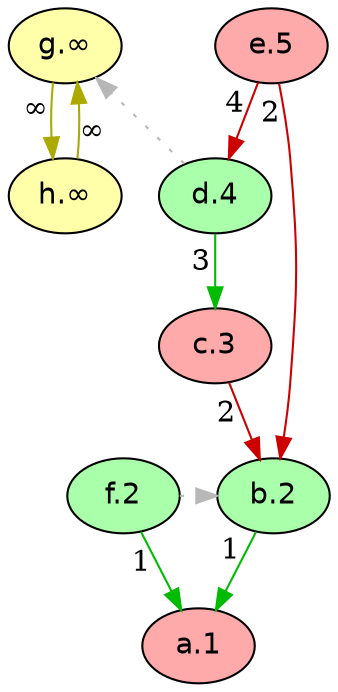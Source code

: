 digraph G {
  rankdir="TB"
  node [shape=oval style=filled fontname=Helvetica fontsize=14]
  node [fillcolor="#AAFFAA" fontcolor="#000000"] 
       b[label="b.2"] 
       f[label="f.2"] 
       d[label="d.4"]
  node [fillcolor="#FFAAAA" fontcolor="#000000"] 
       a[label="a.1"] 
       c[label="c.3"] 
       e[label="e.5"]
  node [fillcolor="#FFFFAA" fontcolor="#000000"] 
       g[label="g.∞"] 
       h[label="h.∞"]
  edge [dir=forward color="#00BB00" style="solid" taillabel="1" labeldistance=1.5]
        "b" -> "a" 
        "f" -> "a" 
  edge [dir=forward color="#CC0000" style="solid" taillabel="2" labeldistance=1.5]
        "c" -> "b" 
        "e" -> "b" 
  edge [dir=forward color="#00BB00" style="solid" taillabel="3" labeldistance=1.5]
        "d" -> "c" 
  edge [dir=forward color="#CC0000" style="solid" taillabel="4" labeldistance=1.5]
        "e" -> "d" 
  edge [dir=forward color="#AAAA00" style="solid" taillabel="∞" labeldistance=1.5]
        "g" -> "h" 
        "h" -> "g" 
  edge [dir=forward color="#b7b7b7" style="dotted" constraint=false taillabel=" " labeldistance=1.5]
        "f" -> "b" 
        "d" -> "g" 

  {rank = max a}
  {rank = min e}
}